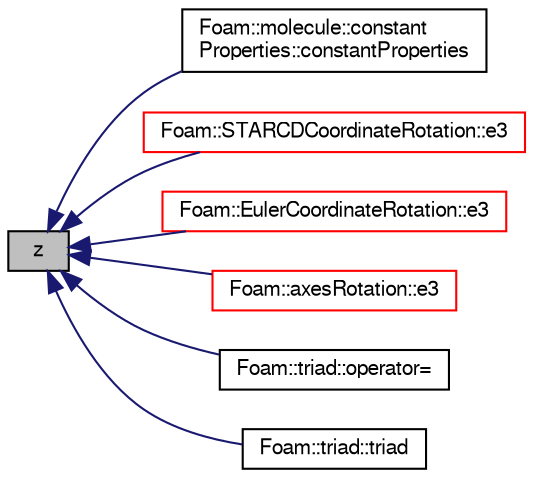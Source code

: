 digraph "z"
{
  bgcolor="transparent";
  edge [fontname="FreeSans",fontsize="10",labelfontname="FreeSans",labelfontsize="10"];
  node [fontname="FreeSans",fontsize="10",shape=record];
  rankdir="LR";
  Node1154 [label="z",height=0.2,width=0.4,color="black", fillcolor="grey75", style="filled", fontcolor="black"];
  Node1154 -> Node1155 [dir="back",color="midnightblue",fontsize="10",style="solid",fontname="FreeSans"];
  Node1155 [label="Foam::molecule::constant\lProperties::constantProperties",height=0.2,width=0.4,color="black",URL="$a24394.html#a48f10350a2cae9811619cc14159099d6",tooltip="Construct from dictionary. "];
  Node1154 -> Node1156 [dir="back",color="midnightblue",fontsize="10",style="solid",fontname="FreeSans"];
  Node1156 [label="Foam::STARCDCoordinateRotation::e3",height=0.2,width=0.4,color="red",URL="$a25006.html#ac1398080ba7864f25e4619dc2e602dee",tooltip="Return local Cartesian z-axis. "];
  Node1154 -> Node1158 [dir="back",color="midnightblue",fontsize="10",style="solid",fontname="FreeSans"];
  Node1158 [label="Foam::EulerCoordinateRotation::e3",height=0.2,width=0.4,color="red",URL="$a24998.html#ac1398080ba7864f25e4619dc2e602dee",tooltip="Return local Cartesian z-axis. "];
  Node1154 -> Node1160 [dir="back",color="midnightblue",fontsize="10",style="solid",fontname="FreeSans"];
  Node1160 [label="Foam::axesRotation::e3",height=0.2,width=0.4,color="red",URL="$a24990.html#ac1398080ba7864f25e4619dc2e602dee",tooltip="Return local Cartesian z-axis. "];
  Node1154 -> Node1162 [dir="back",color="midnightblue",fontsize="10",style="solid",fontname="FreeSans"];
  Node1162 [label="Foam::triad::operator=",height=0.2,width=0.4,color="black",URL="$a28426.html#a826d050fb1d921fc49b8a867adde2e7c"];
  Node1154 -> Node1163 [dir="back",color="midnightblue",fontsize="10",style="solid",fontname="FreeSans"];
  Node1163 [label="Foam::triad::triad",height=0.2,width=0.4,color="black",URL="$a28426.html#a6ef75b58e39483983257b8c407cce661",tooltip="Construct from a tensor. "];
}
